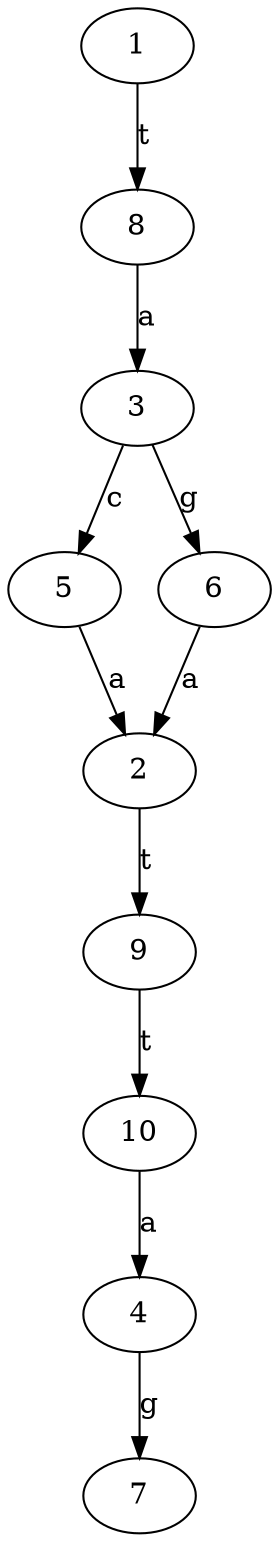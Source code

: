 strict digraph  {
	5 -> 2 [label=a];
	6 -> 2 [label=a];
	8 -> 3 [label=a];
	10 -> 4 [label=a];
	3 -> 5 [label=c];
	3 -> 6 [label=g];
	4 -> 7 [label=g];
	1 -> 8 [label=t];
	2 -> 9 [label=t];
	9 -> 10 [label=t];
}

